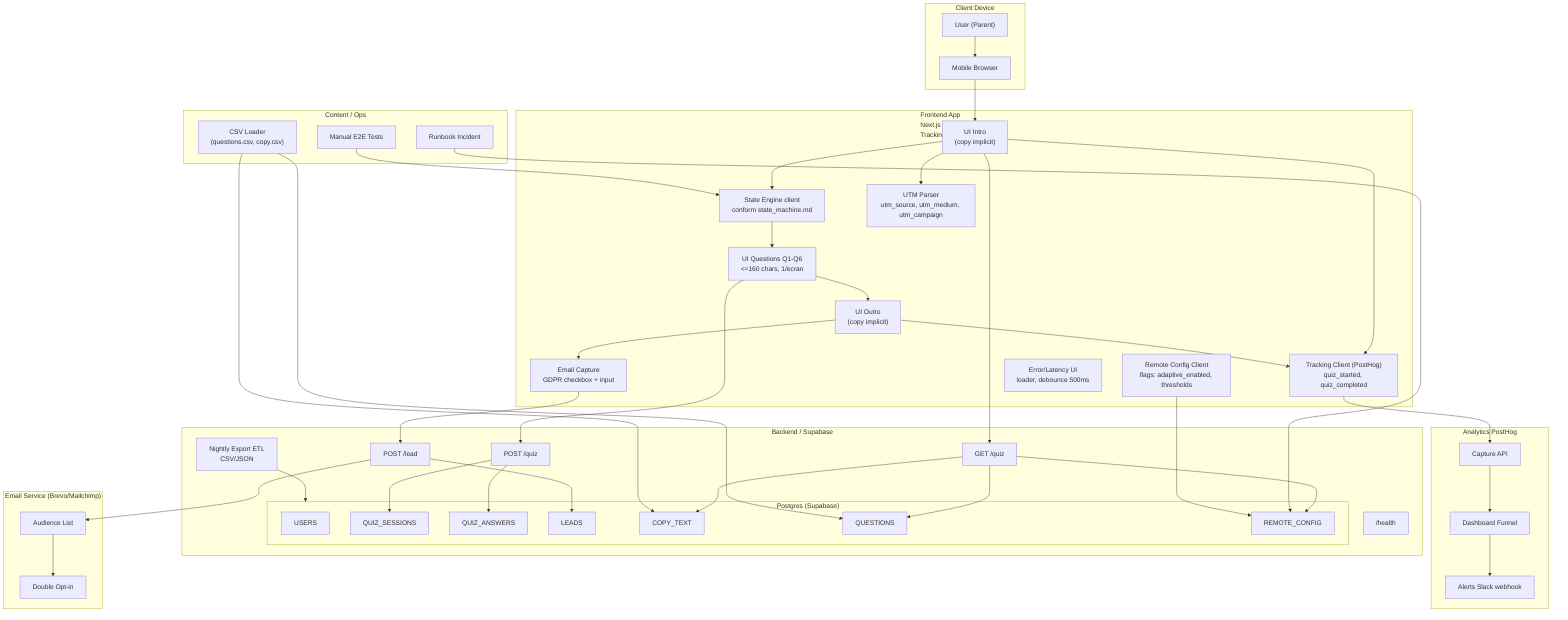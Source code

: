 flowchart TD
  %% ===== CLIENT / FRONTEND =====
  subgraph client["Client Device\nMobile-first"]
    user["User (Parent)"]
    browser["Mobile Browser"]
  end

  subgraph fe["Frontend App\nNext.js + Tailwind\nTracking minimal / A11y / Perf"]
    fe_intro["UI Intro\n(copy implicit)"]
    fe_questions["UI Questions Q1-Q6\n<=160 chars, 1/ecran"]
    fe_outro["UI Outro\n(copy implicit)"]
    fe_email["Email Capture\nGDPR checkbox + input"]
    fe_state["State Engine client\nconform state_machine.md"]
    fe_flags["Remote Config Client\nflags: adaptive_enabled, thresholds"]
    fe_tracking["Tracking Client (PostHog)\nquiz_started, quiz_completed"]
    fe_utm["UTM Parser\nutm_source, utm_medium, utm_campaign"]
    fe_error["Error/Latency UI\nloader, debounce 500ms"]
  end

  %% ===== BACKEND / SUPABASE =====
  subgraph be["Backend / Supabase"]
    api_quiz["GET /quiz"]
    api_answers["POST /quiz"]
    api_lead["POST /lead"]
    api_health["/health"]

    subgraph db["Postgres (Supabase)"]
      db_users["USERS"]
      db_sessions["QUIZ_SESSIONS"]
      db_answers["QUIZ_ANSWERS"]
      db_leads["LEADS"]
      db_copy["COPY_TEXT"]
      db_questions["QUESTIONS"]
      db_config["REMOTE_CONFIG"]
    end

    jobs["Nightly Export ETL\nCSV/JSON"]
  end

  %% ===== ANALYTICS =====
  subgraph analytics["Analytics PostHog"]
    ph_capture["Capture API"]
    ph_dash["Dashboard Funnel"]
    ph_alerts["Alerts Slack webhook"]
  end

  %% ===== EMAIL =====
  subgraph email["Email Service (Brevo/Mailchimp)"]
    email_list["Audience List"]
    email_double["Double Opt-in"]
  end

  %% ===== CONTENT / OPS =====
  subgraph content["Content / Ops"]
    csv_loader["CSV Loader\n(questions.csv, copy.csv)"]
    runbook["Runbook Incident"]
    e2e_manual["Manual E2E Tests"]
  end

  %% ===== FLOWS =====
  user --> browser
  browser --> fe_intro
  fe_intro --> fe_state
  fe_intro --> fe_tracking
  fe_intro --> fe_utm

  fe_state --> fe_questions
  fe_questions --> fe_outro
  fe_outro --> fe_email

  fe_questions --> api_answers
  fe_email --> api_lead
  fe_intro --> api_quiz

  api_quiz --> db_questions
  api_quiz --> db_copy
  api_answers --> db_sessions
  api_answers --> db_answers
  api_lead --> db_leads
  api_quiz --> db_config
  jobs --> db

  fe_tracking --> ph_capture
  ph_capture --> ph_dash
  ph_dash --> ph_alerts

  api_lead --> email_list
  email_list --> email_double

  csv_loader --> db_questions
  csv_loader --> db_copy
  runbook --> db_config
  e2e_manual --> fe_state

  fe_flags --> db_config
  fe_outro --> fe_tracking